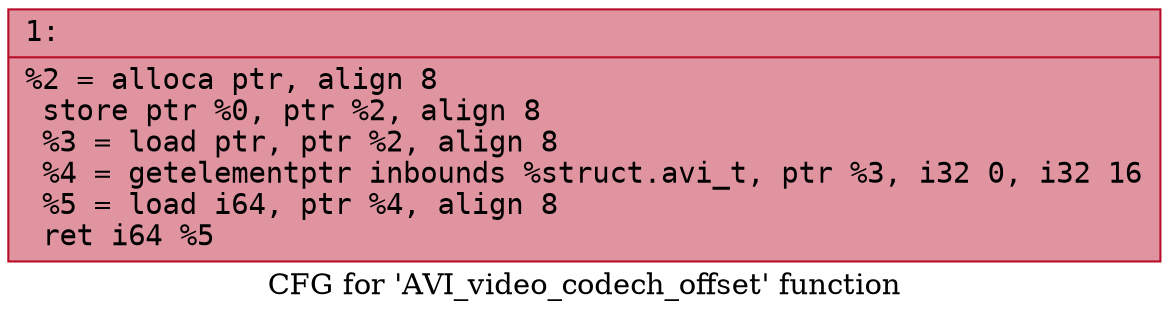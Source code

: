 digraph "CFG for 'AVI_video_codech_offset' function" {
	label="CFG for 'AVI_video_codech_offset' function";

	Node0x6000005a85f0 [shape=record,color="#b70d28ff", style=filled, fillcolor="#b70d2870" fontname="Courier",label="{1:\l|  %2 = alloca ptr, align 8\l  store ptr %0, ptr %2, align 8\l  %3 = load ptr, ptr %2, align 8\l  %4 = getelementptr inbounds %struct.avi_t, ptr %3, i32 0, i32 16\l  %5 = load i64, ptr %4, align 8\l  ret i64 %5\l}"];
}
